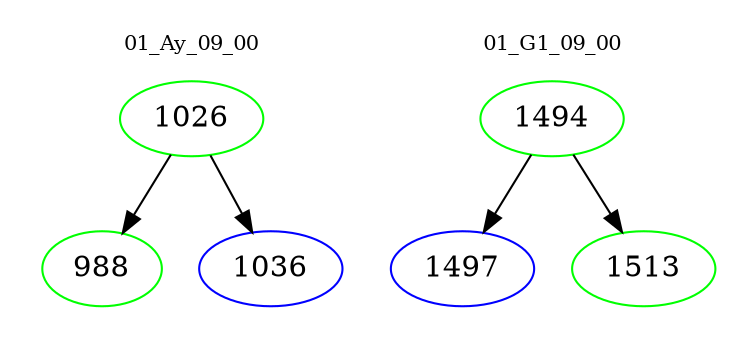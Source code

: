 digraph{
subgraph cluster_0 {
color = white
label = "01_Ay_09_00";
fontsize=10;
T0_1026 [label="1026", color="green"]
T0_1026 -> T0_988 [color="black"]
T0_988 [label="988", color="green"]
T0_1026 -> T0_1036 [color="black"]
T0_1036 [label="1036", color="blue"]
}
subgraph cluster_1 {
color = white
label = "01_G1_09_00";
fontsize=10;
T1_1494 [label="1494", color="green"]
T1_1494 -> T1_1497 [color="black"]
T1_1497 [label="1497", color="blue"]
T1_1494 -> T1_1513 [color="black"]
T1_1513 [label="1513", color="green"]
}
}

